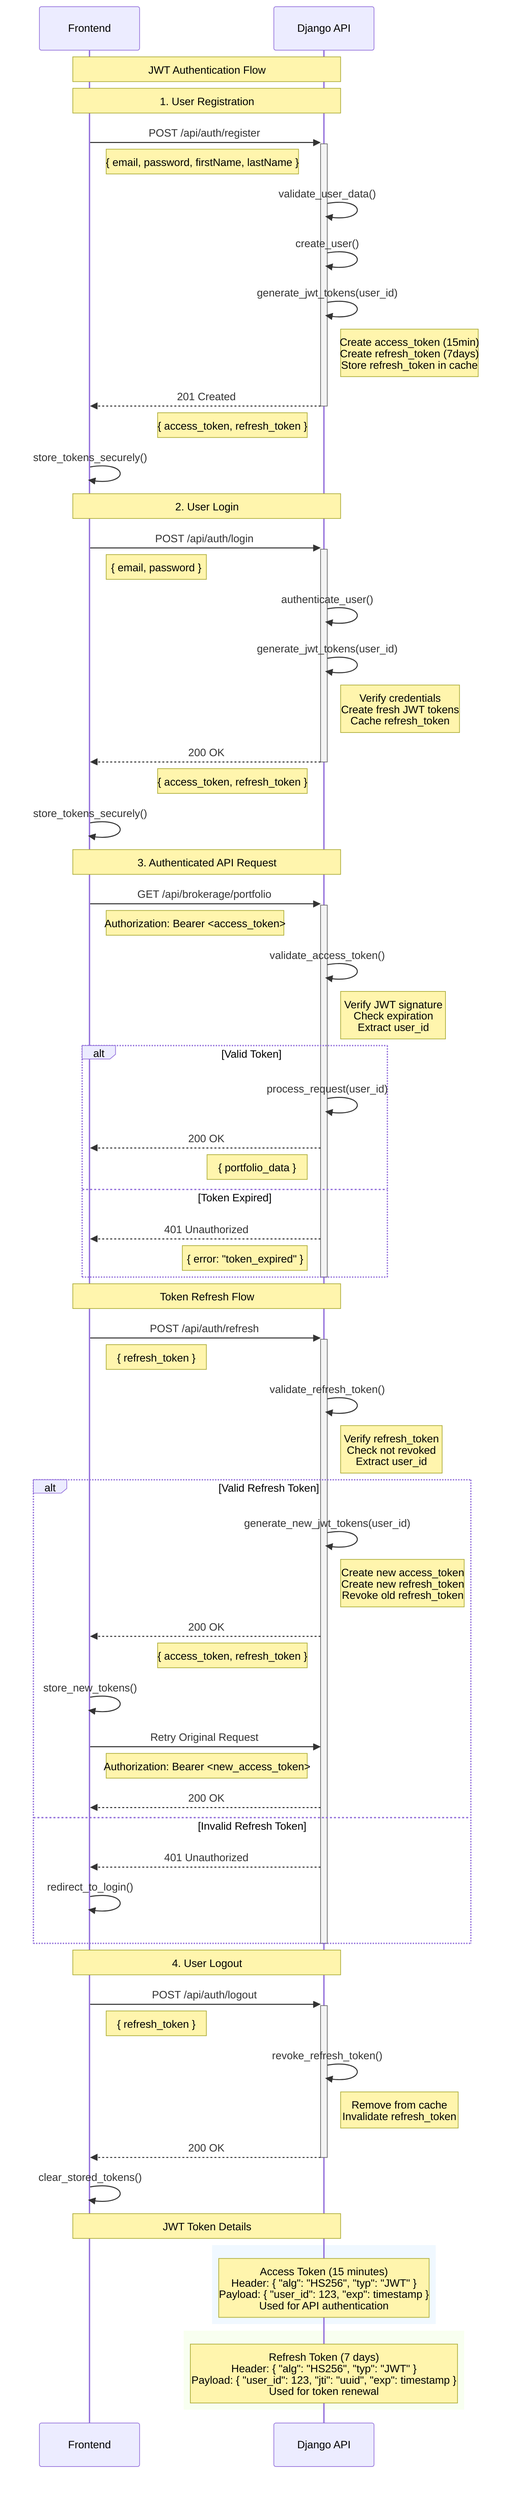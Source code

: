 sequenceDiagram
    participant FE as Frontend
    participant API as Django API

    Note over FE, API: JWT Authentication Flow

    Note over FE, API: 1. User Registration
    FE->>+API: POST /api/auth/register
    Note right of FE: { email, password, firstName, lastName }

    API->>API: validate_user_data()
    API->>API: create_user()
    API->>API: generate_jwt_tokens(user_id)
    Note right of API: Create access_token (15min)<br/>Create refresh_token (7days)<br/>Store refresh_token in cache

    API-->>-FE: 201 Created
    Note left of API: { access_token, refresh_token }

    FE->>FE: store_tokens_securely()

    Note over FE, API: 2. User Login
    FE->>+API: POST /api/auth/login
    Note right of FE: { email, password }

    API->>API: authenticate_user()
    API->>API: generate_jwt_tokens(user_id)
    Note right of API: Verify credentials<br/>Create fresh JWT tokens<br/>Cache refresh_token

    API-->>-FE: 200 OK
    Note left of API: { access_token, refresh_token }

    FE->>FE: store_tokens_securely()

    Note over FE, API: 3. Authenticated API Request
    FE->>+API: GET /api/brokerage/portfolio
    Note right of FE: Authorization: Bearer <access_token>

    API->>API: validate_access_token()
    Note right of API: Verify JWT signature<br/>Check expiration<br/>Extract user_id

    alt Valid Token
        API->>API: process_request(user_id)
        API-->>FE: 200 OK
        Note left of API: { portfolio_data }
    else Token Expired
        API-->>FE: 401 Unauthorized
        Note left of API: { error: "token_expired" }
    end
    deactivate API

    Note over FE, API: Token Refresh Flow
    FE->>+API: POST /api/auth/refresh
    Note right of FE: { refresh_token }

    API->>API: validate_refresh_token()
    Note right of API: Verify refresh_token<br/>Check not revoked<br/>Extract user_id

    alt Valid Refresh Token
        API->>API: generate_new_jwt_tokens(user_id)
        Note right of API: Create new access_token<br/>Create new refresh_token<br/>Revoke old refresh_token

        API-->>FE: 200 OK
        Note left of API: { access_token, refresh_token }

        FE->>FE: store_new_tokens()
        FE->>API: Retry Original Request
        Note right of FE: Authorization: Bearer <new_access_token>
        API-->>FE: 200 OK
    else Invalid Refresh Token
        API-->>FE: 401 Unauthorized
        FE->>FE: redirect_to_login()
    end
    deactivate API

    Note over FE, API: 4. User Logout
    FE->>+API: POST /api/auth/logout
    Note right of FE: { refresh_token }

    API->>API: revoke_refresh_token()
    Note right of API: Remove from cache<br/>Invalidate refresh_token

    API-->>-FE: 200 OK
    FE->>FE: clear_stored_tokens()

    Note over FE, API: JWT Token Details
    rect rgb(240, 248, 255)
        Note over API: Access Token (15 minutes)<br/>Header: { "alg": "HS256", "typ": "JWT" }<br/>Payload: { "user_id": 123, "exp": timestamp }<br/>Used for API authentication
    end

    rect rgb(248, 255, 240)
        Note over API: Refresh Token (7 days)<br/>Header: { "alg": "HS256", "typ": "JWT" }<br/>Payload: { "user_id": 123, "jti": "uuid", "exp": timestamp }<br/>Used for token renewal
    end